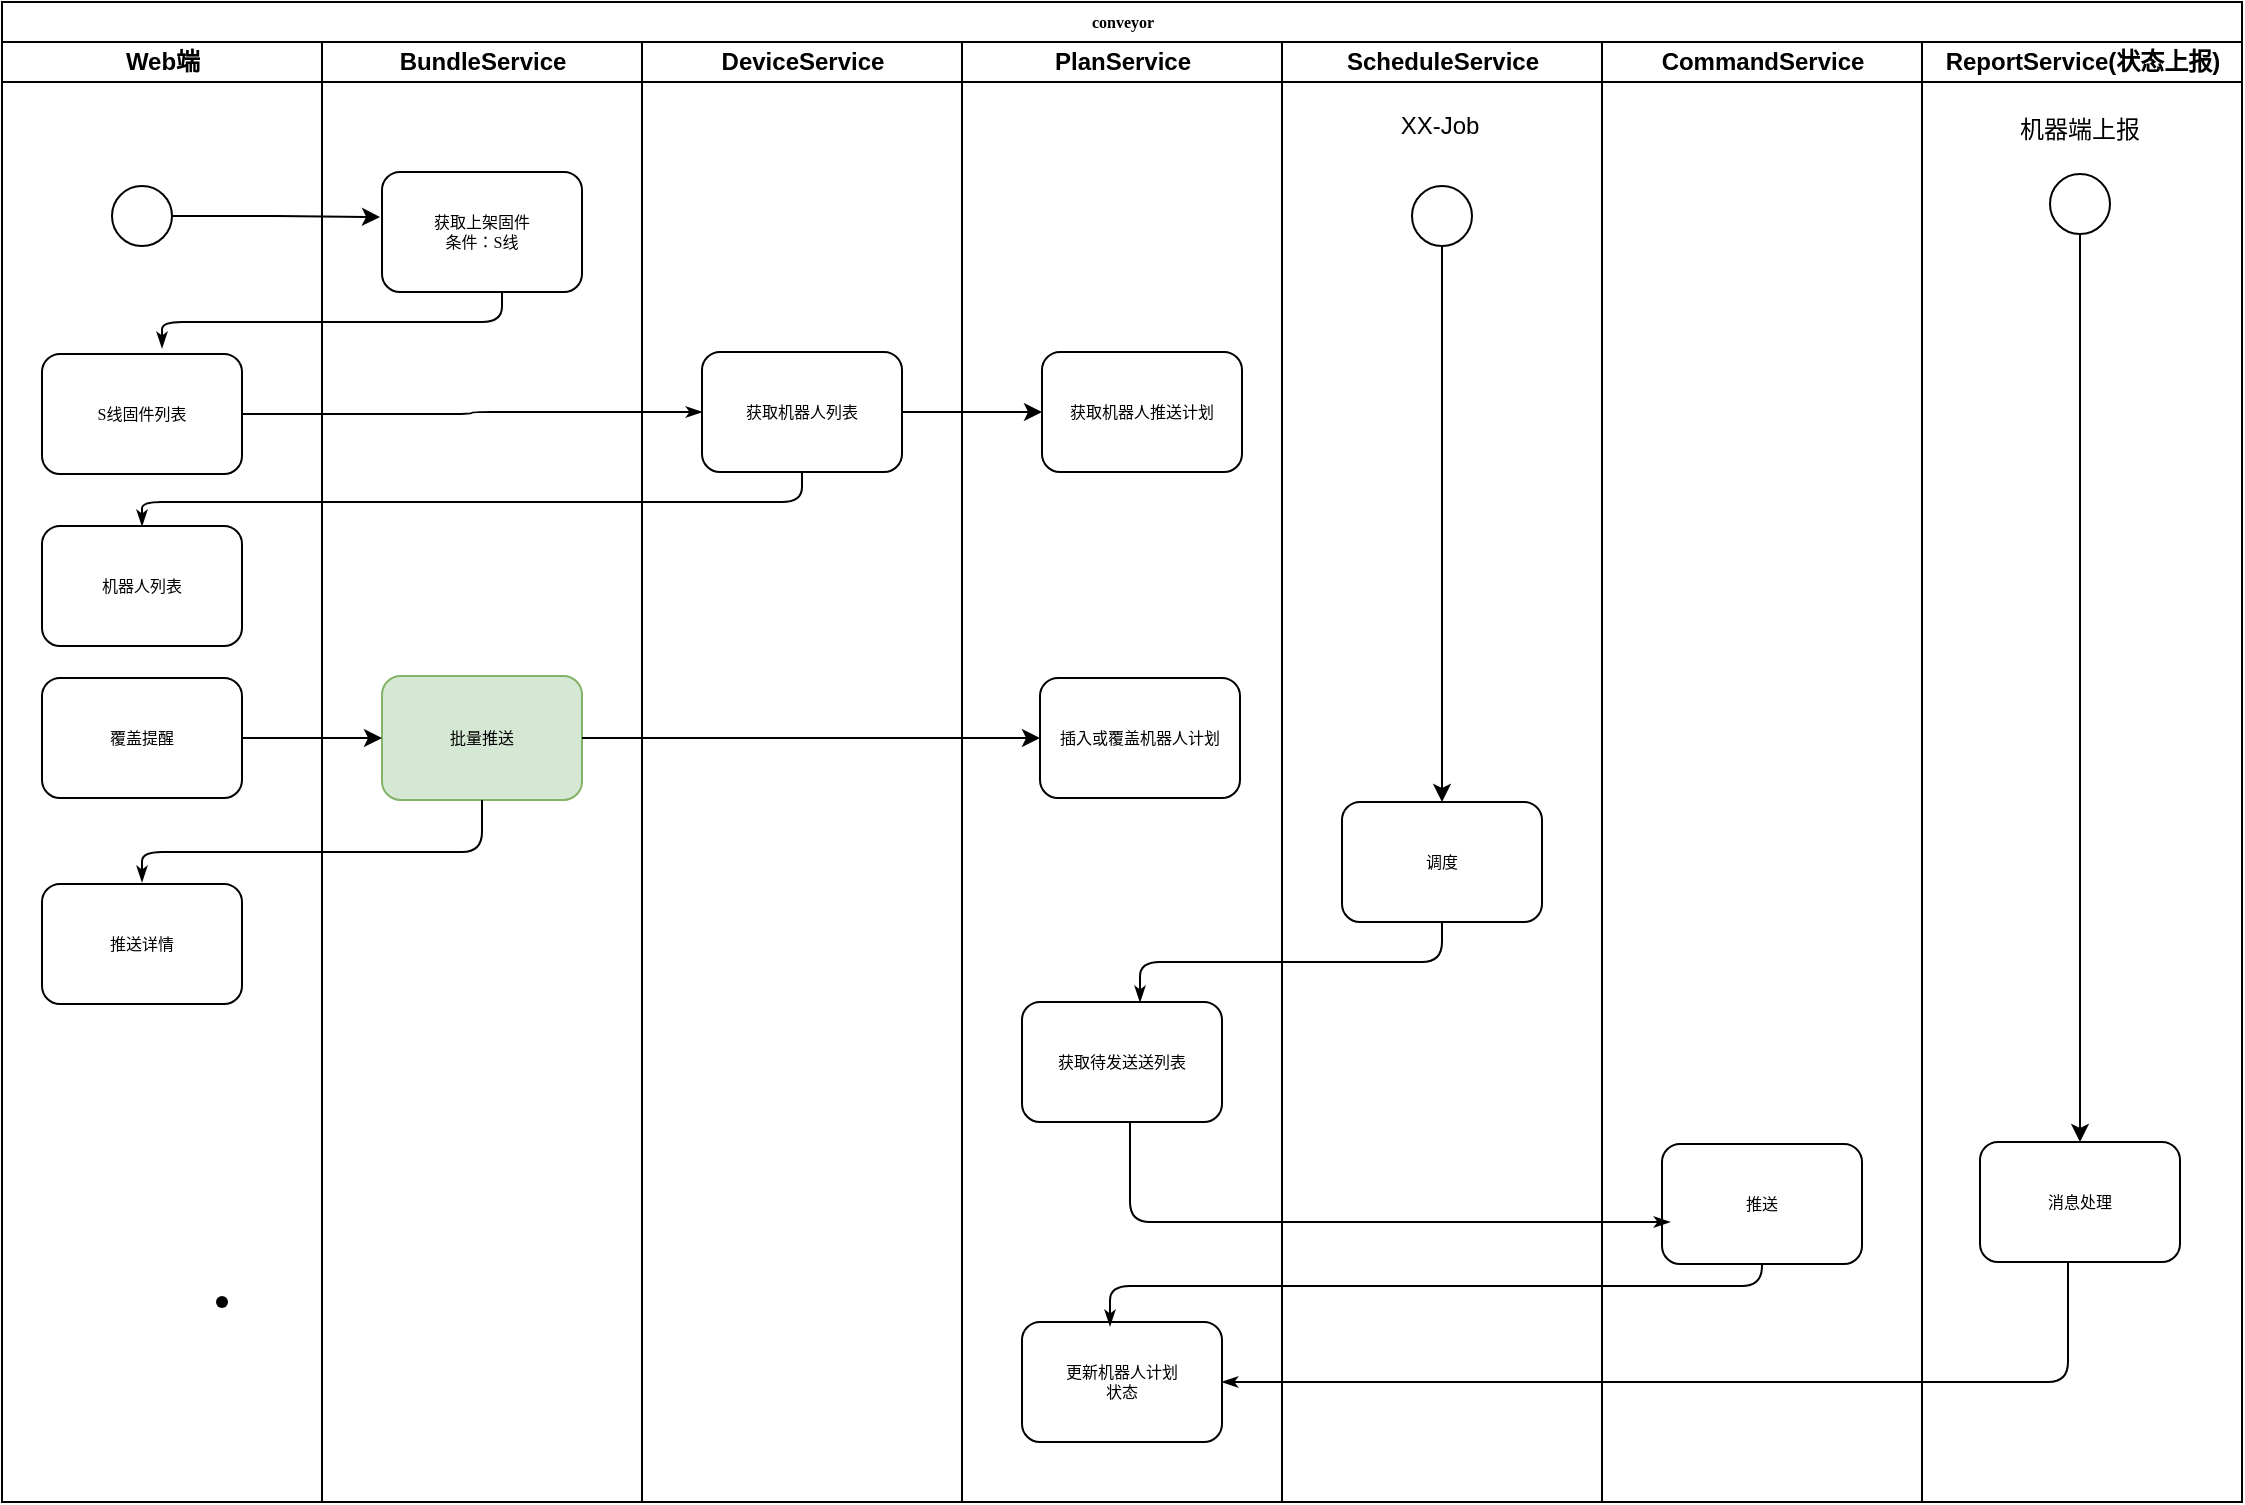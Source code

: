 <mxfile version="21.0.6" type="github">
  <diagram name="Page-1" id="74e2e168-ea6b-b213-b513-2b3c1d86103e">
    <mxGraphModel dx="1306" dy="701" grid="1" gridSize="10" guides="1" tooltips="1" connect="1" arrows="1" fold="1" page="1" pageScale="1" pageWidth="1100" pageHeight="850" background="none" math="0" shadow="0">
      <root>
        <mxCell id="0" />
        <mxCell id="1" parent="0" />
        <mxCell id="77e6c97f196da883-1" value="conveyor" style="swimlane;html=1;childLayout=stackLayout;startSize=20;rounded=0;shadow=0;labelBackgroundColor=none;strokeWidth=1;fontFamily=Verdana;fontSize=8;align=center;" parent="1" vertex="1">
          <mxGeometry x="100" y="40" width="1120" height="750" as="geometry" />
        </mxCell>
        <mxCell id="77e6c97f196da883-2" value="Web端" style="swimlane;html=1;startSize=20;" parent="77e6c97f196da883-1" vertex="1">
          <mxGeometry y="20" width="160" height="730" as="geometry" />
        </mxCell>
        <mxCell id="77e6c97f196da883-8" value="S线固件列表" style="rounded=1;whiteSpace=wrap;html=1;shadow=0;labelBackgroundColor=none;strokeWidth=1;fontFamily=Verdana;fontSize=8;align=center;" parent="77e6c97f196da883-2" vertex="1">
          <mxGeometry x="20" y="156" width="100" height="60" as="geometry" />
        </mxCell>
        <mxCell id="77e6c97f196da883-9" value="机器人列表" style="rounded=1;whiteSpace=wrap;html=1;shadow=0;labelBackgroundColor=none;strokeWidth=1;fontFamily=Verdana;fontSize=8;align=center;" parent="77e6c97f196da883-2" vertex="1">
          <mxGeometry x="20" y="242" width="100" height="60" as="geometry" />
        </mxCell>
        <mxCell id="7MGpFhklHUQM4tAABGyC-4" value="推送详情" style="rounded=1;whiteSpace=wrap;html=1;shadow=0;labelBackgroundColor=none;strokeWidth=1;fontFamily=Verdana;fontSize=8;align=center;" parent="77e6c97f196da883-2" vertex="1">
          <mxGeometry x="20" y="421" width="100" height="60" as="geometry" />
        </mxCell>
        <mxCell id="7MGpFhklHUQM4tAABGyC-7" value="覆盖提醒" style="rounded=1;whiteSpace=wrap;html=1;shadow=0;labelBackgroundColor=none;strokeWidth=1;fontFamily=Verdana;fontSize=8;align=center;" parent="77e6c97f196da883-2" vertex="1">
          <mxGeometry x="20" y="318" width="100" height="60" as="geometry" />
        </mxCell>
        <mxCell id="7MGpFhklHUQM4tAABGyC-13" value="" style="ellipse;whiteSpace=wrap;html=1;aspect=fixed;" parent="77e6c97f196da883-2" vertex="1">
          <mxGeometry x="55" y="72" width="30" height="30" as="geometry" />
        </mxCell>
        <mxCell id="77e6c97f196da883-28" style="edgeStyle=orthogonalEdgeStyle;rounded=1;html=1;labelBackgroundColor=none;startArrow=none;startFill=0;startSize=5;endArrow=classicThin;endFill=1;endSize=5;jettySize=auto;orthogonalLoop=1;strokeWidth=1;fontFamily=Verdana;fontSize=8;exitX=1;exitY=0.5;exitDx=0;exitDy=0;" parent="77e6c97f196da883-1" source="77e6c97f196da883-8" target="77e6c97f196da883-12" edge="1">
          <mxGeometry relative="1" as="geometry" />
        </mxCell>
        <mxCell id="77e6c97f196da883-3" value="BundleService" style="swimlane;html=1;startSize=20;" parent="77e6c97f196da883-1" vertex="1">
          <mxGeometry x="160" y="20" width="160" height="730" as="geometry" />
        </mxCell>
        <mxCell id="77e6c97f196da883-11" value="获取上架固件&lt;br&gt;条件：S线" style="rounded=1;whiteSpace=wrap;html=1;shadow=0;labelBackgroundColor=none;strokeWidth=1;fontFamily=Verdana;fontSize=8;align=center;" parent="77e6c97f196da883-3" vertex="1">
          <mxGeometry x="30" y="65" width="100" height="60" as="geometry" />
        </mxCell>
        <mxCell id="7MGpFhklHUQM4tAABGyC-8" value="批量推送" style="rounded=1;whiteSpace=wrap;html=1;shadow=0;labelBackgroundColor=none;strokeWidth=1;fontFamily=Verdana;fontSize=8;align=center;fillColor=#d5e8d4;strokeColor=#82b366;" parent="77e6c97f196da883-3" vertex="1">
          <mxGeometry x="30" y="317" width="100" height="62" as="geometry" />
        </mxCell>
        <mxCell id="7MGpFhklHUQM4tAABGyC-17" style="edgeStyle=orthogonalEdgeStyle;rounded=1;html=1;labelBackgroundColor=none;startArrow=none;startFill=0;startSize=5;endArrow=classicThin;endFill=1;endSize=5;jettySize=auto;orthogonalLoop=1;strokeWidth=1;fontFamily=Verdana;fontSize=8;exitX=0.5;exitY=1;exitDx=0;exitDy=0;" parent="77e6c97f196da883-3" source="7MGpFhklHUQM4tAABGyC-8" edge="1">
          <mxGeometry relative="1" as="geometry">
            <Array as="points">
              <mxPoint x="80" y="405" />
              <mxPoint x="-90" y="405" />
            </Array>
            <mxPoint x="80" y="390" as="sourcePoint" />
            <mxPoint x="-90" y="420" as="targetPoint" />
          </mxGeometry>
        </mxCell>
        <mxCell id="77e6c97f196da883-4" value="DeviceService" style="swimlane;html=1;startSize=20;" parent="77e6c97f196da883-1" vertex="1">
          <mxGeometry x="320" y="20" width="160" height="730" as="geometry" />
        </mxCell>
        <mxCell id="77e6c97f196da883-12" value="获取机器人列表" style="rounded=1;whiteSpace=wrap;html=1;shadow=0;labelBackgroundColor=none;strokeWidth=1;fontFamily=Verdana;fontSize=8;align=center;" parent="77e6c97f196da883-4" vertex="1">
          <mxGeometry x="30" y="155" width="100" height="60" as="geometry" />
        </mxCell>
        <mxCell id="77e6c97f196da883-5" value="PlanService" style="swimlane;html=1;startSize=20;" parent="77e6c97f196da883-1" vertex="1">
          <mxGeometry x="480" y="20" width="160" height="730" as="geometry" />
        </mxCell>
        <mxCell id="77e6c97f196da883-17" value="插入或覆盖机器人计划" style="rounded=1;whiteSpace=wrap;html=1;shadow=0;labelBackgroundColor=none;strokeWidth=1;fontFamily=Verdana;fontSize=8;align=center;" parent="77e6c97f196da883-5" vertex="1">
          <mxGeometry x="39" y="318" width="100" height="60" as="geometry" />
        </mxCell>
        <mxCell id="7MGpFhklHUQM4tAABGyC-5" value="获取机器人推送计划" style="rounded=1;whiteSpace=wrap;html=1;shadow=0;labelBackgroundColor=none;strokeWidth=1;fontFamily=Verdana;fontSize=8;align=center;" parent="77e6c97f196da883-5" vertex="1">
          <mxGeometry x="40" y="155" width="100" height="60" as="geometry" />
        </mxCell>
        <mxCell id="nBp-G0NMwEF3drwVSgEv-9" value="获取待发送送列表" style="rounded=1;whiteSpace=wrap;html=1;shadow=0;labelBackgroundColor=none;strokeWidth=1;fontFamily=Verdana;fontSize=8;align=center;" vertex="1" parent="77e6c97f196da883-5">
          <mxGeometry x="30" y="480" width="100" height="60" as="geometry" />
        </mxCell>
        <mxCell id="nBp-G0NMwEF3drwVSgEv-15" value="更新机器人计划&lt;br&gt;状态" style="rounded=1;whiteSpace=wrap;html=1;shadow=0;labelBackgroundColor=none;strokeWidth=1;fontFamily=Verdana;fontSize=8;align=center;" vertex="1" parent="77e6c97f196da883-5">
          <mxGeometry x="30" y="640" width="100" height="60" as="geometry" />
        </mxCell>
        <mxCell id="77e6c97f196da883-6" value="ScheduleService" style="swimlane;html=1;startSize=20;" parent="77e6c97f196da883-1" vertex="1">
          <mxGeometry x="640" y="20" width="160" height="730" as="geometry" />
        </mxCell>
        <mxCell id="77e6c97f196da883-18" value="调度" style="rounded=1;whiteSpace=wrap;html=1;shadow=0;labelBackgroundColor=none;strokeWidth=1;fontFamily=Verdana;fontSize=8;align=center;" parent="77e6c97f196da883-6" vertex="1">
          <mxGeometry x="30" y="380" width="100" height="60" as="geometry" />
        </mxCell>
        <mxCell id="nBp-G0NMwEF3drwVSgEv-12" style="edgeStyle=orthogonalEdgeStyle;rounded=0;orthogonalLoop=1;jettySize=auto;html=1;entryX=0.5;entryY=0;entryDx=0;entryDy=0;" edge="1" parent="77e6c97f196da883-6" source="nBp-G0NMwEF3drwVSgEv-4" target="77e6c97f196da883-18">
          <mxGeometry relative="1" as="geometry" />
        </mxCell>
        <mxCell id="nBp-G0NMwEF3drwVSgEv-4" value="" style="ellipse;whiteSpace=wrap;html=1;aspect=fixed;" vertex="1" parent="77e6c97f196da883-6">
          <mxGeometry x="65" y="72" width="30" height="30" as="geometry" />
        </mxCell>
        <mxCell id="nBp-G0NMwEF3drwVSgEv-5" value="XX-Job" style="text;strokeColor=none;align=center;fillColor=none;html=1;verticalAlign=middle;whiteSpace=wrap;rounded=0;" vertex="1" parent="77e6c97f196da883-6">
          <mxGeometry x="49" y="27" width="60" height="30" as="geometry" />
        </mxCell>
        <mxCell id="nBp-G0NMwEF3drwVSgEv-16" style="edgeStyle=orthogonalEdgeStyle;rounded=1;html=1;labelBackgroundColor=none;startArrow=none;startFill=0;startSize=5;endArrow=classicThin;endFill=1;endSize=5;jettySize=auto;orthogonalLoop=1;strokeWidth=1;fontFamily=Verdana;fontSize=8;" edge="1" parent="77e6c97f196da883-6">
          <mxGeometry relative="1" as="geometry">
            <mxPoint x="240" y="600" as="sourcePoint" />
            <mxPoint x="-86" y="642" as="targetPoint" />
            <Array as="points">
              <mxPoint x="-86" y="622" />
            </Array>
          </mxGeometry>
        </mxCell>
        <mxCell id="7MGpFhklHUQM4tAABGyC-6" style="edgeStyle=orthogonalEdgeStyle;rounded=0;orthogonalLoop=1;jettySize=auto;html=1;" parent="77e6c97f196da883-1" source="77e6c97f196da883-12" target="7MGpFhklHUQM4tAABGyC-5" edge="1">
          <mxGeometry relative="1" as="geometry" />
        </mxCell>
        <mxCell id="7MGpFhklHUQM4tAABGyC-9" style="edgeStyle=orthogonalEdgeStyle;rounded=0;orthogonalLoop=1;jettySize=auto;html=1;entryX=0;entryY=0.5;entryDx=0;entryDy=0;exitX=1;exitY=0.5;exitDx=0;exitDy=0;" parent="77e6c97f196da883-1" source="7MGpFhklHUQM4tAABGyC-7" target="7MGpFhklHUQM4tAABGyC-8" edge="1">
          <mxGeometry relative="1" as="geometry" />
        </mxCell>
        <mxCell id="7MGpFhklHUQM4tAABGyC-14" style="edgeStyle=orthogonalEdgeStyle;rounded=0;orthogonalLoop=1;jettySize=auto;html=1;entryX=-0.01;entryY=0.375;entryDx=0;entryDy=0;entryPerimeter=0;" parent="77e6c97f196da883-1" source="7MGpFhklHUQM4tAABGyC-13" target="77e6c97f196da883-11" edge="1">
          <mxGeometry relative="1" as="geometry" />
        </mxCell>
        <mxCell id="7MGpFhklHUQM4tAABGyC-16" style="edgeStyle=orthogonalEdgeStyle;rounded=1;html=1;labelBackgroundColor=none;startArrow=none;startFill=0;startSize=5;endArrow=classicThin;endFill=1;endSize=5;jettySize=auto;orthogonalLoop=1;strokeWidth=1;fontFamily=Verdana;fontSize=8;exitX=0.6;exitY=0.992;exitDx=0;exitDy=0;entryX=0.6;entryY=-0.05;entryDx=0;entryDy=0;exitPerimeter=0;entryPerimeter=0;" parent="77e6c97f196da883-1" source="77e6c97f196da883-11" target="77e6c97f196da883-8" edge="1">
          <mxGeometry relative="1" as="geometry">
            <Array as="points">
              <mxPoint x="250" y="160" />
            </Array>
            <mxPoint x="250" y="330" as="sourcePoint" />
            <mxPoint x="80" y="451" as="targetPoint" />
          </mxGeometry>
        </mxCell>
        <mxCell id="7MGpFhklHUQM4tAABGyC-18" style="edgeStyle=orthogonalEdgeStyle;rounded=1;html=1;labelBackgroundColor=none;startArrow=none;startFill=0;startSize=5;endArrow=classicThin;endFill=1;endSize=5;jettySize=auto;orthogonalLoop=1;strokeWidth=1;fontFamily=Verdana;fontSize=8;exitX=0.5;exitY=1;exitDx=0;exitDy=0;entryX=0.5;entryY=0;entryDx=0;entryDy=0;" parent="77e6c97f196da883-1" source="77e6c97f196da883-12" target="77e6c97f196da883-9" edge="1">
          <mxGeometry relative="1" as="geometry">
            <Array as="points">
              <mxPoint x="400" y="250" />
              <mxPoint x="70" y="250" />
            </Array>
            <mxPoint x="695" y="320" as="sourcePoint" />
            <mxPoint x="105" y="290" as="targetPoint" />
          </mxGeometry>
        </mxCell>
        <mxCell id="7MGpFhklHUQM4tAABGyC-19" style="edgeStyle=orthogonalEdgeStyle;rounded=0;orthogonalLoop=1;jettySize=auto;html=1;" parent="77e6c97f196da883-1" source="7MGpFhklHUQM4tAABGyC-8" target="77e6c97f196da883-17" edge="1">
          <mxGeometry relative="1" as="geometry" />
        </mxCell>
        <mxCell id="77e6c97f196da883-7" value="CommandService" style="swimlane;html=1;startSize=20;" parent="77e6c97f196da883-1" vertex="1">
          <mxGeometry x="800" y="20" width="160" height="730" as="geometry" />
        </mxCell>
        <mxCell id="7MGpFhklHUQM4tAABGyC-12" value="推送" style="rounded=1;whiteSpace=wrap;html=1;shadow=0;labelBackgroundColor=none;strokeWidth=1;fontFamily=Verdana;fontSize=8;align=center;" parent="77e6c97f196da883-7" vertex="1">
          <mxGeometry x="30" y="551" width="100" height="60" as="geometry" />
        </mxCell>
        <mxCell id="77e6c97f196da883-37" style="edgeStyle=orthogonalEdgeStyle;rounded=1;html=1;labelBackgroundColor=none;startArrow=none;startFill=0;startSize=5;endArrow=classicThin;endFill=1;endSize=5;jettySize=auto;orthogonalLoop=1;strokeWidth=1;fontFamily=Verdana;fontSize=8" parent="77e6c97f196da883-1" source="77e6c97f196da883-18" target="nBp-G0NMwEF3drwVSgEv-9" edge="1">
          <mxGeometry relative="1" as="geometry">
            <mxPoint x="720" y="270" as="targetPoint" />
            <Array as="points">
              <mxPoint x="720" y="480" />
              <mxPoint x="569" y="480" />
            </Array>
          </mxGeometry>
        </mxCell>
        <mxCell id="nBp-G0NMwEF3drwVSgEv-10" style="edgeStyle=orthogonalEdgeStyle;rounded=1;html=1;labelBackgroundColor=none;startArrow=none;startFill=0;startSize=5;endArrow=classicThin;endFill=1;endSize=5;jettySize=auto;orthogonalLoop=1;strokeWidth=1;fontFamily=Verdana;fontSize=8;exitX=0.5;exitY=1;exitDx=0;exitDy=0;" edge="1" parent="77e6c97f196da883-1">
          <mxGeometry relative="1" as="geometry">
            <mxPoint x="564" y="560" as="sourcePoint" />
            <mxPoint x="834" y="610" as="targetPoint" />
            <Array as="points">
              <mxPoint x="564" y="610" />
            </Array>
          </mxGeometry>
        </mxCell>
        <mxCell id="7MGpFhklHUQM4tAABGyC-20" value="" style="shape=waypoint;sketch=0;size=6;pointerEvents=1;points=[];fillColor=none;resizable=0;rotatable=0;perimeter=centerPerimeter;snapToPoint=1;" parent="1" vertex="1">
          <mxGeometry x="200" y="680" width="20" height="20" as="geometry" />
        </mxCell>
        <mxCell id="nBp-G0NMwEF3drwVSgEv-6" value="ReportService(状态上报)" style="swimlane;html=1;startSize=20;" vertex="1" parent="1">
          <mxGeometry x="1060" y="60" width="160" height="730" as="geometry" />
        </mxCell>
        <mxCell id="nBp-G0NMwEF3drwVSgEv-8" value="消息处理" style="rounded=1;whiteSpace=wrap;html=1;shadow=0;labelBackgroundColor=none;strokeWidth=1;fontFamily=Verdana;fontSize=8;align=center;" vertex="1" parent="nBp-G0NMwEF3drwVSgEv-6">
          <mxGeometry x="29" y="550" width="100" height="60" as="geometry" />
        </mxCell>
        <mxCell id="nBp-G0NMwEF3drwVSgEv-14" style="edgeStyle=orthogonalEdgeStyle;rounded=0;orthogonalLoop=1;jettySize=auto;html=1;" edge="1" parent="nBp-G0NMwEF3drwVSgEv-6" source="nBp-G0NMwEF3drwVSgEv-11" target="nBp-G0NMwEF3drwVSgEv-8">
          <mxGeometry relative="1" as="geometry" />
        </mxCell>
        <mxCell id="nBp-G0NMwEF3drwVSgEv-11" value="" style="ellipse;whiteSpace=wrap;html=1;aspect=fixed;" vertex="1" parent="nBp-G0NMwEF3drwVSgEv-6">
          <mxGeometry x="64" y="66" width="30" height="30" as="geometry" />
        </mxCell>
        <mxCell id="nBp-G0NMwEF3drwVSgEv-13" value="机器端上报" style="text;strokeColor=none;align=center;fillColor=none;html=1;verticalAlign=middle;whiteSpace=wrap;rounded=0;" vertex="1" parent="nBp-G0NMwEF3drwVSgEv-6">
          <mxGeometry x="44" y="29" width="70" height="30" as="geometry" />
        </mxCell>
        <mxCell id="nBp-G0NMwEF3drwVSgEv-17" style="edgeStyle=orthogonalEdgeStyle;rounded=1;html=1;labelBackgroundColor=none;startArrow=none;startFill=0;startSize=5;endArrow=classicThin;endFill=1;endSize=5;jettySize=auto;orthogonalLoop=1;strokeWidth=1;fontFamily=Verdana;fontSize=8;exitX=0.44;exitY=0.992;exitDx=0;exitDy=0;exitPerimeter=0;entryX=1;entryY=0.5;entryDx=0;entryDy=0;" edge="1" parent="1" source="nBp-G0NMwEF3drwVSgEv-8" target="nBp-G0NMwEF3drwVSgEv-15">
          <mxGeometry relative="1" as="geometry">
            <mxPoint x="990" y="670" as="sourcePoint" />
            <mxPoint x="664" y="712" as="targetPoint" />
            <Array as="points">
              <mxPoint x="1133" y="730" />
            </Array>
          </mxGeometry>
        </mxCell>
      </root>
    </mxGraphModel>
  </diagram>
</mxfile>
